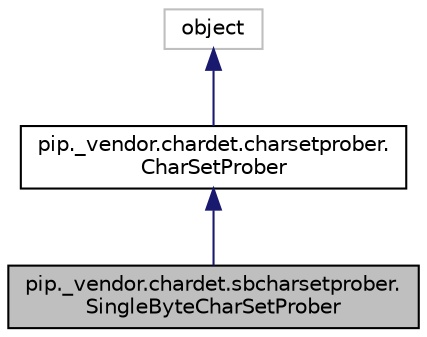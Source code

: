 digraph "pip._vendor.chardet.sbcharsetprober.SingleByteCharSetProber"
{
  edge [fontname="Helvetica",fontsize="10",labelfontname="Helvetica",labelfontsize="10"];
  node [fontname="Helvetica",fontsize="10",shape=record];
  Node3 [label="pip._vendor.chardet.sbcharsetprober.\lSingleByteCharSetProber",height=0.2,width=0.4,color="black", fillcolor="grey75", style="filled", fontcolor="black"];
  Node4 -> Node3 [dir="back",color="midnightblue",fontsize="10",style="solid",fontname="Helvetica"];
  Node4 [label="pip._vendor.chardet.charsetprober.\lCharSetProber",height=0.2,width=0.4,color="black", fillcolor="white", style="filled",URL="$classpip_1_1__vendor_1_1chardet_1_1charsetprober_1_1_char_set_prober.html"];
  Node5 -> Node4 [dir="back",color="midnightblue",fontsize="10",style="solid",fontname="Helvetica"];
  Node5 [label="object",height=0.2,width=0.4,color="grey75", fillcolor="white", style="filled"];
}
